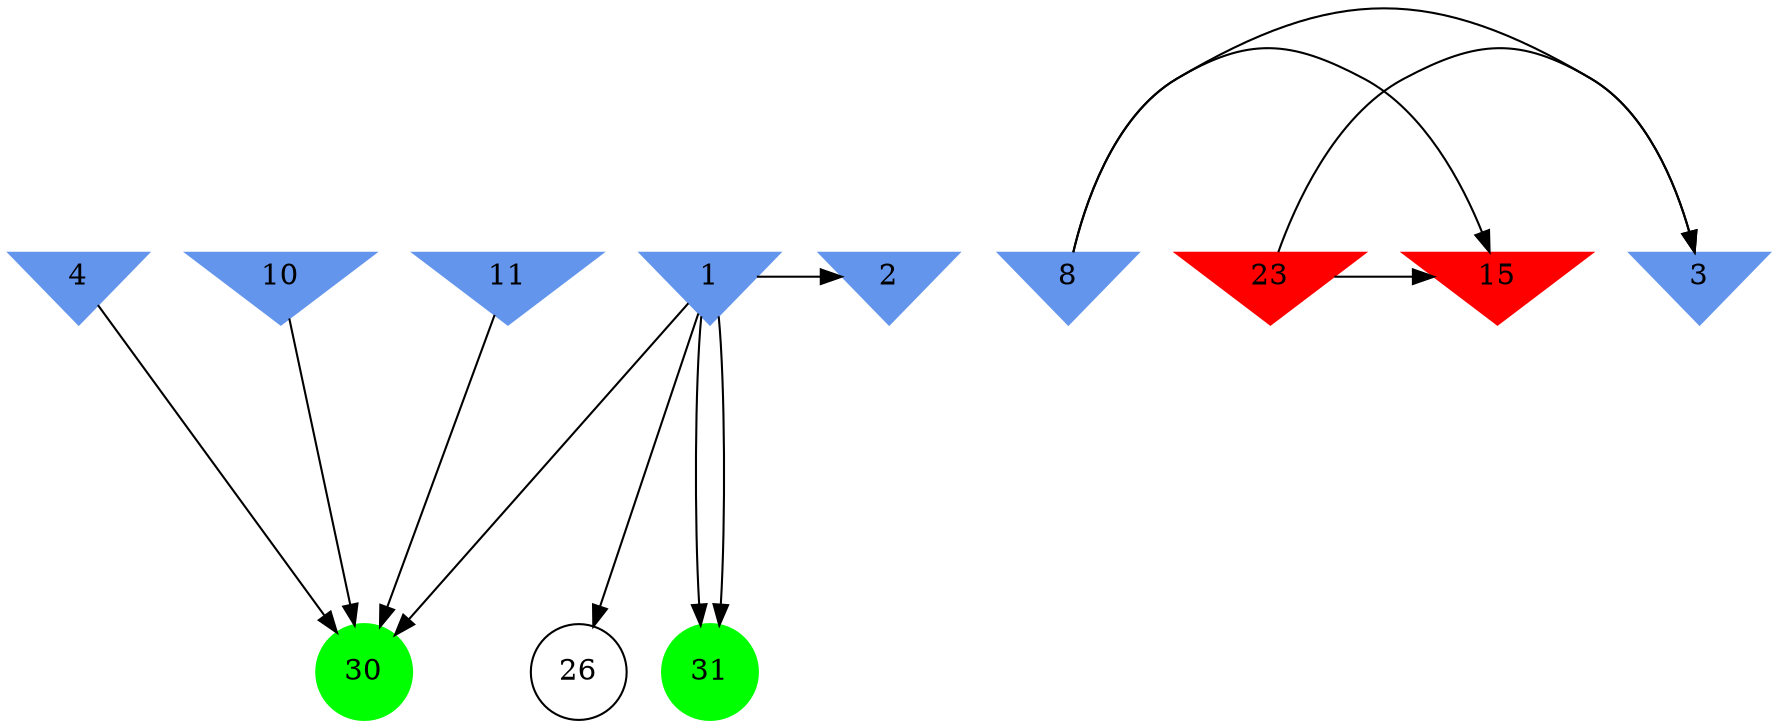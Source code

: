 digraph brain {
	ranksep=2.0;
	1 [shape=invtriangle,style=filled,color=cornflowerblue];
	2 [shape=invtriangle,style=filled,color=cornflowerblue];
	3 [shape=invtriangle,style=filled,color=cornflowerblue];
	4 [shape=invtriangle,style=filled,color=cornflowerblue];
	8 [shape=invtriangle,style=filled,color=cornflowerblue];
	10 [shape=invtriangle,style=filled,color=cornflowerblue];
	11 [shape=invtriangle,style=filled,color=cornflowerblue];
	15 [shape=invtriangle,style=filled,color=red];
	23 [shape=invtriangle,style=filled,color=red];
	26 [shape=circle,color=black];
	30 [shape=circle,style=filled,color=green];
	31 [shape=circle,style=filled,color=green];
	10	->	30;
	11	->	30;
	1	->	30;
	4	->	30;
	23	->	3;
	23	->	15;
	8	->	3;
	8	->	15;
	1	->	26;
	1	->	31;
	1	->	2;
	1	->	31;
	{ rank=same; 1; 2; 3; 4; 8; 10; 11; 15; 23; }
	{ rank=same; 26; }
	{ rank=same; 30; 31; }
}
